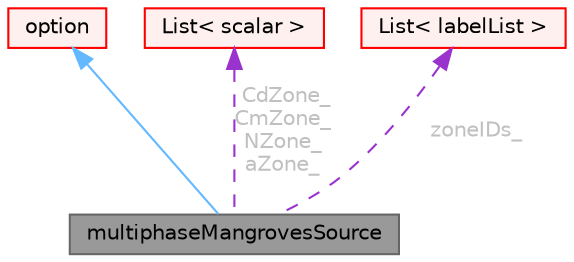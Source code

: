 digraph "multiphaseMangrovesSource"
{
 // LATEX_PDF_SIZE
  bgcolor="transparent";
  edge [fontname=Helvetica,fontsize=10,labelfontname=Helvetica,labelfontsize=10];
  node [fontname=Helvetica,fontsize=10,shape=box,height=0.2,width=0.4];
  Node1 [id="Node000001",label="multiphaseMangrovesSource",height=0.2,width=0.4,color="gray40", fillcolor="grey60", style="filled", fontcolor="black",tooltip=" "];
  Node2 -> Node1 [id="edge1_Node000001_Node000002",dir="back",color="steelblue1",style="solid",tooltip=" "];
  Node2 [id="Node000002",label="option",height=0.2,width=0.4,color="red", fillcolor="#FFF0F0", style="filled",URL="$classFoam_1_1fv_1_1option.html",tooltip="Base abstract class for handling finite volume options (i.e. fvOption)."];
  Node59 -> Node1 [id="edge2_Node000001_Node000059",dir="back",color="darkorchid3",style="dashed",tooltip=" ",label=" CdZone_\nCmZone_\nNZone_\naZone_",fontcolor="grey" ];
  Node59 [id="Node000059",label="List\< scalar \>",height=0.2,width=0.4,color="red", fillcolor="#FFF0F0", style="filled",URL="$classFoam_1_1List.html",tooltip=" "];
  Node61 -> Node1 [id="edge3_Node000001_Node000061",dir="back",color="darkorchid3",style="dashed",tooltip=" ",label=" zoneIDs_",fontcolor="grey" ];
  Node61 [id="Node000061",label="List\< labelList \>",height=0.2,width=0.4,color="red", fillcolor="#FFF0F0", style="filled",URL="$classFoam_1_1List.html",tooltip=" "];
}
